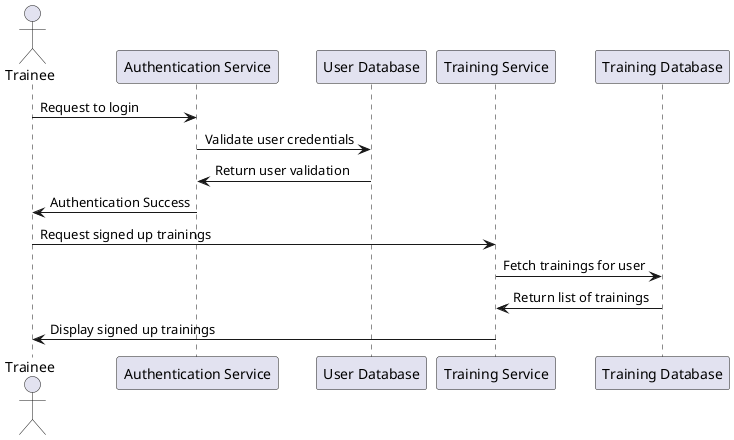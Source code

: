 @startuml
actor Trainee
participant "Authentication Service" as Auth
participant "User Database" as UserDB
participant "Training Service" as Training
participant "Training Database" as TrainingDB

Trainee -> Auth: Request to login
Auth -> UserDB: Validate user credentials
UserDB -> Auth: Return user validation
Auth -> Trainee: Authentication Success

Trainee -> Training: Request signed up trainings
Training -> TrainingDB: Fetch trainings for user
TrainingDB -> Training: Return list of trainings
Training -> Trainee: Display signed up trainings

@enduml